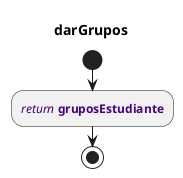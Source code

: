@startuml
title darGrupos
start
:<color:INDIGO><i>return</i></color> <color:INDIGO><b>gruposEstudiante</b></color>;
stop
@enduml
